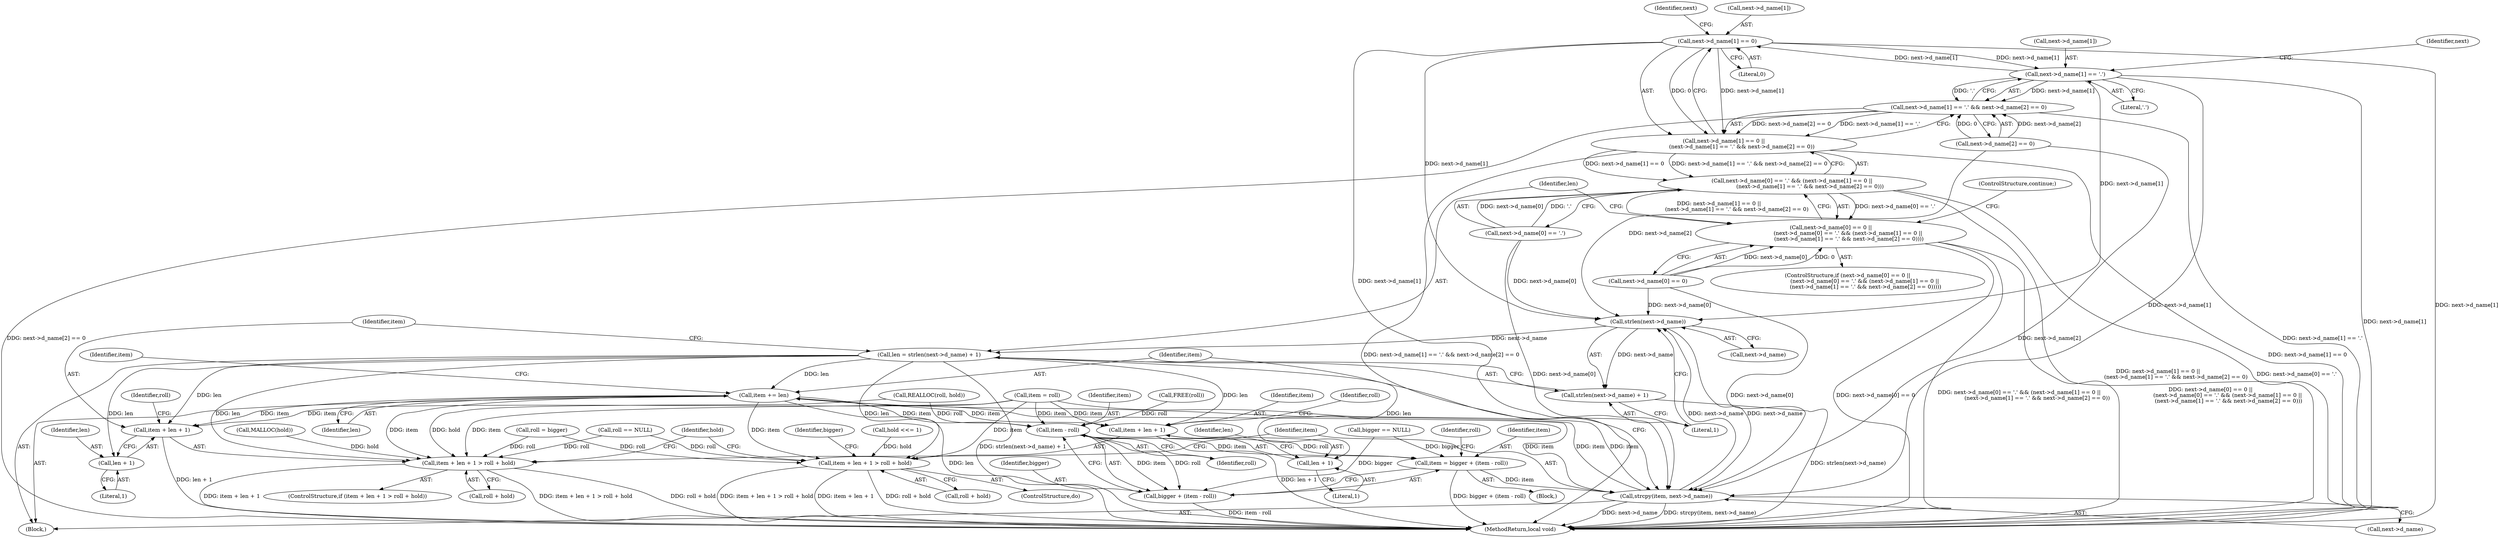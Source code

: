 digraph "0_pigz_fdad1406b3ec809f4954ff7cdf9e99eb18c2458f@pointer" {
"1000458" [label="(Call,next->d_name[1] == 0)"];
"1000466" [label="(Call,next->d_name[1] == '.')"];
"1000458" [label="(Call,next->d_name[1] == 0)"];
"1000457" [label="(Call,next->d_name[1] == 0 ||\n                     (next->d_name[1] == '.' && next->d_name[2] == 0))"];
"1000449" [label="(Call,next->d_name[0] == '.' && (next->d_name[1] == 0 ||\n                     (next->d_name[1] == '.' && next->d_name[2] == 0)))"];
"1000441" [label="(Call,next->d_name[0] == 0 ||\n                    (next->d_name[0] == '.' && (next->d_name[1] == 0 ||\n                     (next->d_name[1] == '.' && next->d_name[2] == 0))))"];
"1000484" [label="(Call,strlen(next->d_name))"];
"1000481" [label="(Call,len = strlen(next->d_name) + 1)"];
"1000490" [label="(Call,item + len + 1 > roll + hold)"];
"1000491" [label="(Call,item + len + 1)"];
"1000493" [label="(Call,len + 1)"];
"1000505" [label="(Call,item + len + 1 > roll + hold)"];
"1000506" [label="(Call,item + len + 1)"];
"1000508" [label="(Call,len + 1)"];
"1000544" [label="(Call,item += len)"];
"1000533" [label="(Call,item - roll)"];
"1000529" [label="(Call,item = bigger + (item - roll))"];
"1000539" [label="(Call,strcpy(item, next->d_name))"];
"1000531" [label="(Call,bigger + (item - roll))"];
"1000483" [label="(Call,strlen(next->d_name) + 1)"];
"1000465" [label="(Call,next->d_name[1] == '.' && next->d_name[2] == 0)"];
"1000464" [label="(Literal,0)"];
"1000516" [label="(Call,REALLOC(roll, hold))"];
"1000509" [label="(Identifier,len)"];
"1000496" [label="(Call,roll + hold)"];
"1000457" [label="(Call,next->d_name[1] == 0 ||\n                     (next->d_name[1] == '.' && next->d_name[2] == 0))"];
"1000465" [label="(Call,next->d_name[1] == '.' && next->d_name[2] == 0)"];
"1000440" [label="(ControlStructure,if (next->d_name[0] == 0 ||\n                    (next->d_name[0] == '.' && (next->d_name[1] == 0 ||\n                     (next->d_name[1] == '.' && next->d_name[2] == 0)))))"];
"1000491" [label="(Call,item + len + 1)"];
"1000549" [label="(Identifier,item)"];
"1000497" [label="(Identifier,roll)"];
"1000545" [label="(Identifier,item)"];
"1000506" [label="(Call,item + len + 1)"];
"1000489" [label="(ControlStructure,if (item + len + 1 > roll + hold))"];
"1000541" [label="(Call,next->d_name)"];
"1000429" [label="(Call,item = roll)"];
"1000502" [label="(Call,hold <<= 1)"];
"1000508" [label="(Call,len + 1)"];
"1000512" [label="(Identifier,roll)"];
"1000490" [label="(Call,item + len + 1 > roll + hold)"];
"1000533" [label="(Call,item - roll)"];
"1000484" [label="(Call,strlen(next->d_name))"];
"1000481" [label="(Call,len = strlen(next->d_name) + 1)"];
"1000536" [label="(Call,roll = bigger)"];
"1000476" [label="(Identifier,next)"];
"1000535" [label="(Identifier,roll)"];
"1000532" [label="(Identifier,bigger)"];
"1000499" [label="(Block,)"];
"1000442" [label="(Call,next->d_name[0] == 0)"];
"1000546" [label="(Identifier,len)"];
"1000511" [label="(Call,roll + hold)"];
"1000530" [label="(Identifier,item)"];
"1000439" [label="(Block,)"];
"1000515" [label="(Identifier,bigger)"];
"1000483" [label="(Call,strlen(next->d_name) + 1)"];
"1000450" [label="(Call,next->d_name[0] == '.')"];
"1000482" [label="(Identifier,len)"];
"1000466" [label="(Call,next->d_name[1] == '.')"];
"1000473" [label="(Call,next->d_name[2] == 0)"];
"1000524" [label="(Call,FREE(roll))"];
"1000537" [label="(Identifier,roll)"];
"1000520" [label="(Call,bigger == NULL)"];
"1000544" [label="(Call,item += len)"];
"1000492" [label="(Identifier,item)"];
"1000480" [label="(ControlStructure,continue;)"];
"1000534" [label="(Identifier,item)"];
"1000469" [label="(Identifier,next)"];
"1000540" [label="(Identifier,item)"];
"1000493" [label="(Call,len + 1)"];
"1000507" [label="(Identifier,item)"];
"1000510" [label="(Literal,1)"];
"1001416" [label="(MethodReturn,local void)"];
"1000467" [label="(Call,next->d_name[1])"];
"1000531" [label="(Call,bigger + (item - roll))"];
"1000485" [label="(Call,next->d_name)"];
"1000416" [label="(Call,MALLOC(hold))"];
"1000503" [label="(Identifier,hold)"];
"1000495" [label="(Literal,1)"];
"1000505" [label="(Call,item + len + 1 > roll + hold)"];
"1000529" [label="(Call,item = bigger + (item - roll))"];
"1000459" [label="(Call,next->d_name[1])"];
"1000500" [label="(ControlStructure,do)"];
"1000419" [label="(Call,roll == NULL)"];
"1000488" [label="(Literal,1)"];
"1000449" [label="(Call,next->d_name[0] == '.' && (next->d_name[1] == 0 ||\n                     (next->d_name[1] == '.' && next->d_name[2] == 0)))"];
"1000441" [label="(Call,next->d_name[0] == 0 ||\n                    (next->d_name[0] == '.' && (next->d_name[1] == 0 ||\n                     (next->d_name[1] == '.' && next->d_name[2] == 0))))"];
"1000472" [label="(Literal,'.')"];
"1000539" [label="(Call,strcpy(item, next->d_name))"];
"1000494" [label="(Identifier,len)"];
"1000458" [label="(Call,next->d_name[1] == 0)"];
"1000458" -> "1000457"  [label="AST: "];
"1000458" -> "1000464"  [label="CFG: "];
"1000459" -> "1000458"  [label="AST: "];
"1000464" -> "1000458"  [label="AST: "];
"1000469" -> "1000458"  [label="CFG: "];
"1000457" -> "1000458"  [label="CFG: "];
"1000458" -> "1001416"  [label="DDG: next->d_name[1]"];
"1000458" -> "1000457"  [label="DDG: next->d_name[1]"];
"1000458" -> "1000457"  [label="DDG: 0"];
"1000466" -> "1000458"  [label="DDG: next->d_name[1]"];
"1000458" -> "1000466"  [label="DDG: next->d_name[1]"];
"1000458" -> "1000484"  [label="DDG: next->d_name[1]"];
"1000458" -> "1000539"  [label="DDG: next->d_name[1]"];
"1000466" -> "1000465"  [label="AST: "];
"1000466" -> "1000472"  [label="CFG: "];
"1000467" -> "1000466"  [label="AST: "];
"1000472" -> "1000466"  [label="AST: "];
"1000476" -> "1000466"  [label="CFG: "];
"1000465" -> "1000466"  [label="CFG: "];
"1000466" -> "1001416"  [label="DDG: next->d_name[1]"];
"1000466" -> "1000465"  [label="DDG: next->d_name[1]"];
"1000466" -> "1000465"  [label="DDG: '.'"];
"1000466" -> "1000484"  [label="DDG: next->d_name[1]"];
"1000466" -> "1000539"  [label="DDG: next->d_name[1]"];
"1000457" -> "1000449"  [label="AST: "];
"1000457" -> "1000465"  [label="CFG: "];
"1000465" -> "1000457"  [label="AST: "];
"1000449" -> "1000457"  [label="CFG: "];
"1000457" -> "1001416"  [label="DDG: next->d_name[1] == '.' && next->d_name[2] == 0"];
"1000457" -> "1001416"  [label="DDG: next->d_name[1] == 0"];
"1000457" -> "1000449"  [label="DDG: next->d_name[1] == 0"];
"1000457" -> "1000449"  [label="DDG: next->d_name[1] == '.' && next->d_name[2] == 0"];
"1000465" -> "1000457"  [label="DDG: next->d_name[1] == '.'"];
"1000465" -> "1000457"  [label="DDG: next->d_name[2] == 0"];
"1000449" -> "1000441"  [label="AST: "];
"1000449" -> "1000450"  [label="CFG: "];
"1000450" -> "1000449"  [label="AST: "];
"1000441" -> "1000449"  [label="CFG: "];
"1000449" -> "1001416"  [label="DDG: next->d_name[1] == 0 ||\n                     (next->d_name[1] == '.' && next->d_name[2] == 0)"];
"1000449" -> "1001416"  [label="DDG: next->d_name[0] == '.'"];
"1000449" -> "1000441"  [label="DDG: next->d_name[0] == '.'"];
"1000449" -> "1000441"  [label="DDG: next->d_name[1] == 0 ||\n                     (next->d_name[1] == '.' && next->d_name[2] == 0)"];
"1000450" -> "1000449"  [label="DDG: next->d_name[0]"];
"1000450" -> "1000449"  [label="DDG: '.'"];
"1000441" -> "1000440"  [label="AST: "];
"1000441" -> "1000442"  [label="CFG: "];
"1000442" -> "1000441"  [label="AST: "];
"1000480" -> "1000441"  [label="CFG: "];
"1000482" -> "1000441"  [label="CFG: "];
"1000441" -> "1001416"  [label="DDG: next->d_name[0] == 0"];
"1000441" -> "1001416"  [label="DDG: next->d_name[0] == '.' && (next->d_name[1] == 0 ||\n                     (next->d_name[1] == '.' && next->d_name[2] == 0))"];
"1000441" -> "1001416"  [label="DDG: next->d_name[0] == 0 ||\n                    (next->d_name[0] == '.' && (next->d_name[1] == 0 ||\n                     (next->d_name[1] == '.' && next->d_name[2] == 0)))"];
"1000442" -> "1000441"  [label="DDG: next->d_name[0]"];
"1000442" -> "1000441"  [label="DDG: 0"];
"1000484" -> "1000483"  [label="AST: "];
"1000484" -> "1000485"  [label="CFG: "];
"1000485" -> "1000484"  [label="AST: "];
"1000488" -> "1000484"  [label="CFG: "];
"1000484" -> "1000481"  [label="DDG: next->d_name"];
"1000484" -> "1000483"  [label="DDG: next->d_name"];
"1000442" -> "1000484"  [label="DDG: next->d_name[0]"];
"1000473" -> "1000484"  [label="DDG: next->d_name[2]"];
"1000450" -> "1000484"  [label="DDG: next->d_name[0]"];
"1000539" -> "1000484"  [label="DDG: next->d_name"];
"1000484" -> "1000539"  [label="DDG: next->d_name"];
"1000481" -> "1000439"  [label="AST: "];
"1000481" -> "1000483"  [label="CFG: "];
"1000482" -> "1000481"  [label="AST: "];
"1000483" -> "1000481"  [label="AST: "];
"1000492" -> "1000481"  [label="CFG: "];
"1000481" -> "1001416"  [label="DDG: strlen(next->d_name) + 1"];
"1000481" -> "1000490"  [label="DDG: len"];
"1000481" -> "1000491"  [label="DDG: len"];
"1000481" -> "1000493"  [label="DDG: len"];
"1000481" -> "1000505"  [label="DDG: len"];
"1000481" -> "1000506"  [label="DDG: len"];
"1000481" -> "1000508"  [label="DDG: len"];
"1000481" -> "1000544"  [label="DDG: len"];
"1000490" -> "1000489"  [label="AST: "];
"1000490" -> "1000496"  [label="CFG: "];
"1000491" -> "1000490"  [label="AST: "];
"1000496" -> "1000490"  [label="AST: "];
"1000503" -> "1000490"  [label="CFG: "];
"1000540" -> "1000490"  [label="CFG: "];
"1000490" -> "1001416"  [label="DDG: roll + hold"];
"1000490" -> "1001416"  [label="DDG: item + len + 1"];
"1000490" -> "1001416"  [label="DDG: item + len + 1 > roll + hold"];
"1000544" -> "1000490"  [label="DDG: item"];
"1000429" -> "1000490"  [label="DDG: item"];
"1000536" -> "1000490"  [label="DDG: roll"];
"1000419" -> "1000490"  [label="DDG: roll"];
"1000516" -> "1000490"  [label="DDG: hold"];
"1000416" -> "1000490"  [label="DDG: hold"];
"1000491" -> "1000493"  [label="CFG: "];
"1000492" -> "1000491"  [label="AST: "];
"1000493" -> "1000491"  [label="AST: "];
"1000497" -> "1000491"  [label="CFG: "];
"1000491" -> "1001416"  [label="DDG: len + 1"];
"1000544" -> "1000491"  [label="DDG: item"];
"1000429" -> "1000491"  [label="DDG: item"];
"1000493" -> "1000495"  [label="CFG: "];
"1000494" -> "1000493"  [label="AST: "];
"1000495" -> "1000493"  [label="AST: "];
"1000505" -> "1000500"  [label="AST: "];
"1000505" -> "1000511"  [label="CFG: "];
"1000506" -> "1000505"  [label="AST: "];
"1000511" -> "1000505"  [label="AST: "];
"1000503" -> "1000505"  [label="CFG: "];
"1000515" -> "1000505"  [label="CFG: "];
"1000505" -> "1001416"  [label="DDG: item + len + 1"];
"1000505" -> "1001416"  [label="DDG: roll + hold"];
"1000505" -> "1001416"  [label="DDG: item + len + 1 > roll + hold"];
"1000544" -> "1000505"  [label="DDG: item"];
"1000429" -> "1000505"  [label="DDG: item"];
"1000536" -> "1000505"  [label="DDG: roll"];
"1000419" -> "1000505"  [label="DDG: roll"];
"1000502" -> "1000505"  [label="DDG: hold"];
"1000506" -> "1000508"  [label="CFG: "];
"1000507" -> "1000506"  [label="AST: "];
"1000508" -> "1000506"  [label="AST: "];
"1000512" -> "1000506"  [label="CFG: "];
"1000506" -> "1001416"  [label="DDG: len + 1"];
"1000544" -> "1000506"  [label="DDG: item"];
"1000429" -> "1000506"  [label="DDG: item"];
"1000508" -> "1000510"  [label="CFG: "];
"1000509" -> "1000508"  [label="AST: "];
"1000510" -> "1000508"  [label="AST: "];
"1000544" -> "1000439"  [label="AST: "];
"1000544" -> "1000546"  [label="CFG: "];
"1000545" -> "1000544"  [label="AST: "];
"1000546" -> "1000544"  [label="AST: "];
"1000549" -> "1000544"  [label="CFG: "];
"1000544" -> "1001416"  [label="DDG: len"];
"1000544" -> "1000533"  [label="DDG: item"];
"1000544" -> "1000539"  [label="DDG: item"];
"1000539" -> "1000544"  [label="DDG: item"];
"1000533" -> "1000531"  [label="AST: "];
"1000533" -> "1000535"  [label="CFG: "];
"1000534" -> "1000533"  [label="AST: "];
"1000535" -> "1000533"  [label="AST: "];
"1000531" -> "1000533"  [label="CFG: "];
"1000533" -> "1000529"  [label="DDG: item"];
"1000533" -> "1000529"  [label="DDG: roll"];
"1000533" -> "1000531"  [label="DDG: item"];
"1000533" -> "1000531"  [label="DDG: roll"];
"1000429" -> "1000533"  [label="DDG: item"];
"1000524" -> "1000533"  [label="DDG: roll"];
"1000516" -> "1000533"  [label="DDG: roll"];
"1000529" -> "1000499"  [label="AST: "];
"1000529" -> "1000531"  [label="CFG: "];
"1000530" -> "1000529"  [label="AST: "];
"1000531" -> "1000529"  [label="AST: "];
"1000537" -> "1000529"  [label="CFG: "];
"1000529" -> "1001416"  [label="DDG: bigger + (item - roll)"];
"1000520" -> "1000529"  [label="DDG: bigger"];
"1000529" -> "1000539"  [label="DDG: item"];
"1000539" -> "1000439"  [label="AST: "];
"1000539" -> "1000541"  [label="CFG: "];
"1000540" -> "1000539"  [label="AST: "];
"1000541" -> "1000539"  [label="AST: "];
"1000545" -> "1000539"  [label="CFG: "];
"1000539" -> "1001416"  [label="DDG: strcpy(item, next->d_name)"];
"1000539" -> "1001416"  [label="DDG: next->d_name"];
"1000429" -> "1000539"  [label="DDG: item"];
"1000442" -> "1000539"  [label="DDG: next->d_name[0]"];
"1000473" -> "1000539"  [label="DDG: next->d_name[2]"];
"1000450" -> "1000539"  [label="DDG: next->d_name[0]"];
"1000532" -> "1000531"  [label="AST: "];
"1000531" -> "1001416"  [label="DDG: item - roll"];
"1000520" -> "1000531"  [label="DDG: bigger"];
"1000483" -> "1000488"  [label="CFG: "];
"1000488" -> "1000483"  [label="AST: "];
"1000483" -> "1001416"  [label="DDG: strlen(next->d_name)"];
"1000465" -> "1000473"  [label="CFG: "];
"1000473" -> "1000465"  [label="AST: "];
"1000465" -> "1001416"  [label="DDG: next->d_name[2] == 0"];
"1000465" -> "1001416"  [label="DDG: next->d_name[1] == '.'"];
"1000473" -> "1000465"  [label="DDG: next->d_name[2]"];
"1000473" -> "1000465"  [label="DDG: 0"];
}
